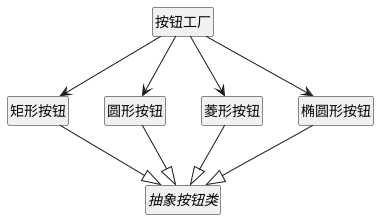 @startuml 

skinparam DefaultFontName PingFangSC-Regular

abstract class 抽象按钮类

按钮工厂 -down-> 矩形按钮
按钮工厂 -down-> 圆形按钮
按钮工厂 -down-> 菱形按钮
按钮工厂 -down-> 椭圆形按钮
矩形按钮 -down-|> 抽象按钮类
圆形按钮 -down-|> 抽象按钮类
菱形按钮 -down-|> 抽象按钮类
椭圆形按钮 -down-|> 抽象按钮类

hide circle
hide methods
hide members

@enduml